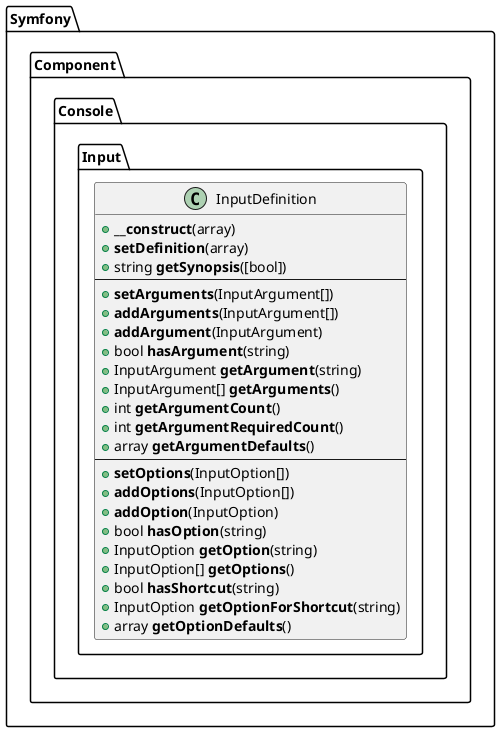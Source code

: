 @startuml
namespace Symfony.Component.Console.Input {
    class InputDefinition {
        +<b>__construct</b>(array)
        +<b>setDefinition</b>(array)
        +string <b>getSynopsis</b>([bool])
        --
        +<b>setArguments</b>(InputArgument[])
        +<b>addArguments</b>(InputArgument[])
        +<b>addArgument</b>(InputArgument)
        +bool <b>hasArgument</b>(string)
        +InputArgument <b>getArgument</b>(string)
        +InputArgument[] <b>getArguments</b>()
        +int <b>getArgumentCount</b>()
        +int <b>getArgumentRequiredCount</b>()
        +array <b>getArgumentDefaults</b>()
        --
        +<b>setOptions</b>(InputOption[])
        +<b>addOptions</b>(InputOption[])
        +<b>addOption</b>(InputOption)
        +bool <b>hasOption</b>(string)
        +InputOption <b>getOption</b>(string)
        +InputOption[] <b>getOptions</b>()
        +bool <b>hasShortcut</b>(string)
        +InputOption <b>getOptionForShortcut</b>(string)
        +array <b>getOptionDefaults</b>()
    }
}
@enduml
